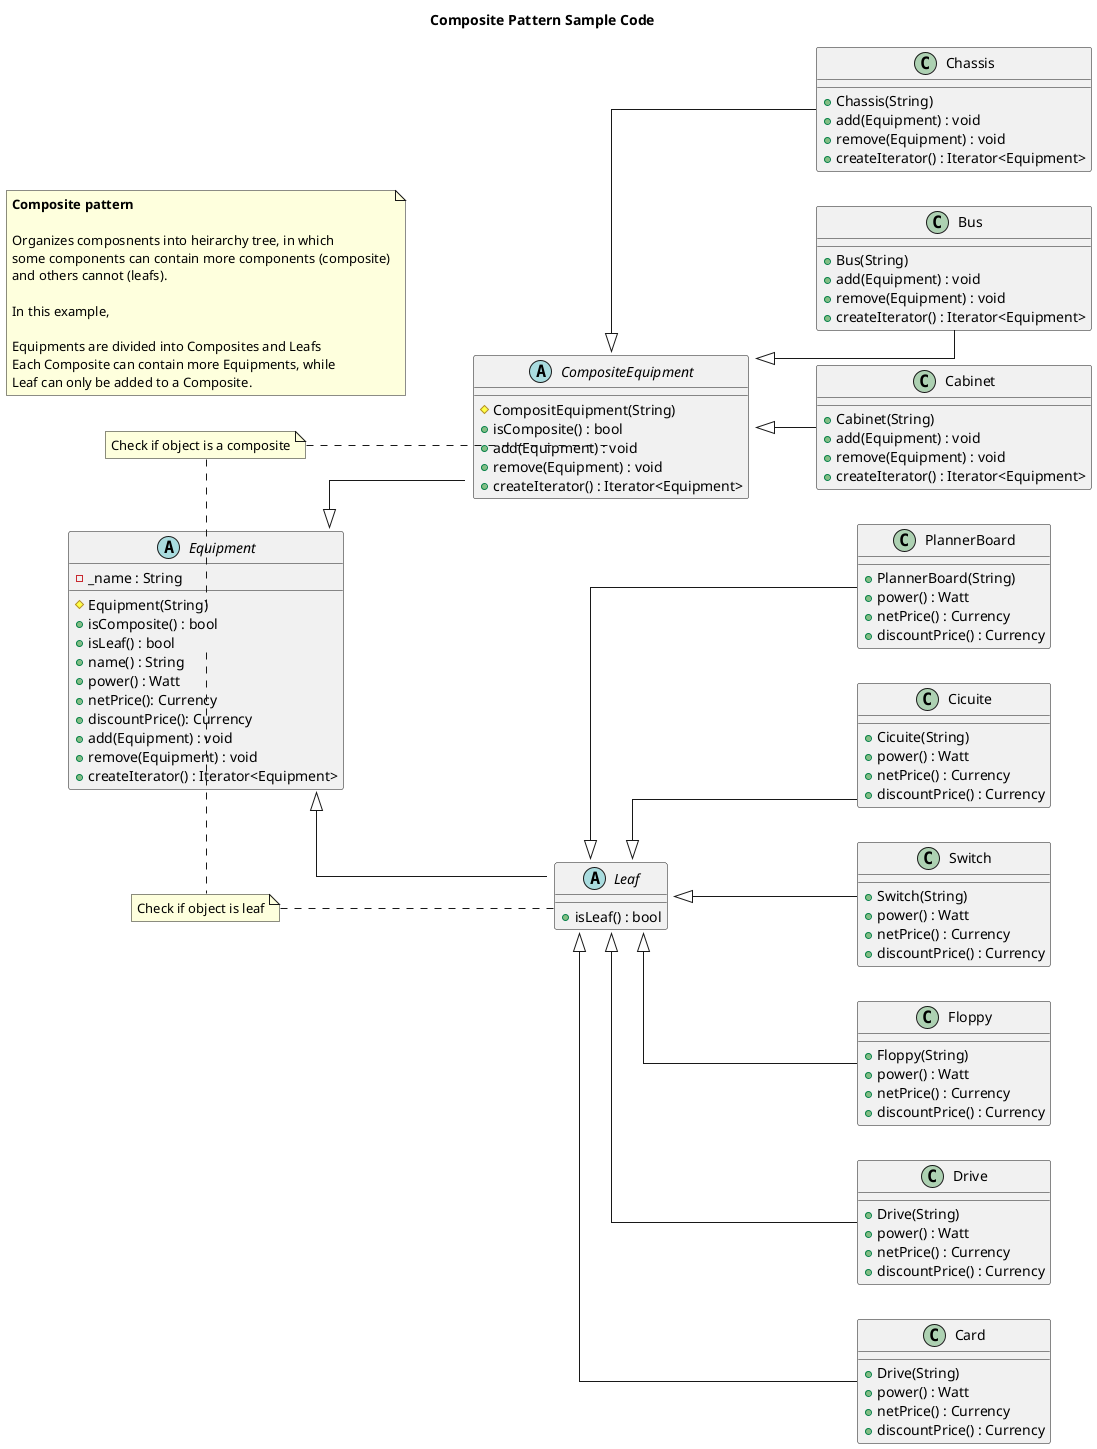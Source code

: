 @startuml

left to right direction
skinparam linetype ortho

title Composite Pattern Sample Code

note as n1
    <b>Composite pattern</b> 
    
    Organizes composnents into heirarchy tree, in which
    some components can contain more components (composite)
    and others cannot (leafs).

    In this example,

    Equipments are divided into Composites and Leafs
    Each Composite can contain more Equipments, while
    Leaf can only be added to a Composite.
end note

abstract Equipment {
        - _name : String
        #Equipment(String)
        +isComposite() : bool
        +isLeaf() : bool
        +name() : String
        +power() : Watt
        +netPrice(): Currency
        +discountPrice(): Currency
        +add(Equipment) : void
        +remove(Equipment) : void
        +createIterator() : Iterator<Equipment>
    }
    
abstract CompositeEquipment {
        #CompositEquipment(String)
        +isComposite() : bool
        +add(Equipment) : void
        +remove(Equipment) : void
        +createIterator() : Iterator<Equipment>
    }
    
abstract Leaf {
        +isLeaf() : bool
    }

note as n2
    Check if object is a composite
end note

n2 .. CompositeEquipment::isComposite
n2 .right. Equipment::isComposite

note as n3
    Check if object is leaf
end note

n3 .. Leaf::isLeaf
n3 .left. Equipment::isLeaf

class Floppy {
        +Floppy(String)
        +power() : Watt
        +netPrice() : Currency
        +discountPrice() : Currency
    }
    
class Drive {
        +Drive(String)
        +power() : Watt
        +netPrice() : Currency
        +discountPrice() : Currency
    }
    
class Card {
        +Drive(String)
        +power() : Watt
        +netPrice() : Currency
        +discountPrice() : Currency
    }
    
class PlannerBoard {
        +PlannerBoard(String)
        +power() : Watt
        +netPrice() : Currency
        +discountPrice() : Currency
    }
    
class Cicuite {
        +Cicuite(String)
        +power() : Watt
        +netPrice() : Currency
        +discountPrice() : Currency
    }
    
class Switch {
        +Switch(String)
        +power() : Watt
        +netPrice() : Currency
        +discountPrice() : Currency
    }
    
class Chassis {
        +Chassis(String)
        +add(Equipment) : void
        +remove(Equipment) : void
        +createIterator() : Iterator<Equipment>
        }
    
class Bus {
        +Bus(String)
        +add(Equipment) : void
        +remove(Equipment) : void
        +createIterator() : Iterator<Equipment>
        }
    
class Cabinet {
        +Cabinet(String)
        +add(Equipment) : void
        +remove(Equipment) : void
        +createIterator() : Iterator<Equipment>
        }
    
Equipment <|-- Leaf
Equipment <|-- CompositeEquipment

Leaf <|-- Floppy
Leaf <|-- Drive
Leaf <|-- Card
Leaf <|-- PlannerBoard
Leaf <|-- Cicuite
Leaf <|-- Switch

CompositeEquipment <|-- Chassis
CompositeEquipment <|-- Bus
CompositeEquipment <|-- Cabinet

@enduml
